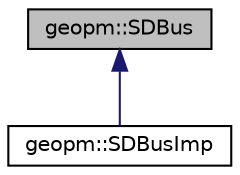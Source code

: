digraph "geopm::SDBus"
{
 // LATEX_PDF_SIZE
  edge [fontname="Helvetica",fontsize="10",labelfontname="Helvetica",labelfontsize="10"];
  node [fontname="Helvetica",fontsize="10",shape=record];
  Node1 [label="geopm::SDBus",height=0.2,width=0.4,color="black", fillcolor="grey75", style="filled", fontcolor="black",tooltip="Abstraction around sd_bus interface for calling methods."];
  Node1 -> Node2 [dir="back",color="midnightblue",fontsize="10",style="solid",fontname="Helvetica"];
  Node2 [label="geopm::SDBusImp",height=0.2,width=0.4,color="black", fillcolor="white", style="filled",URL="$classgeopm_1_1_s_d_bus_imp.html",tooltip=" "];
}
